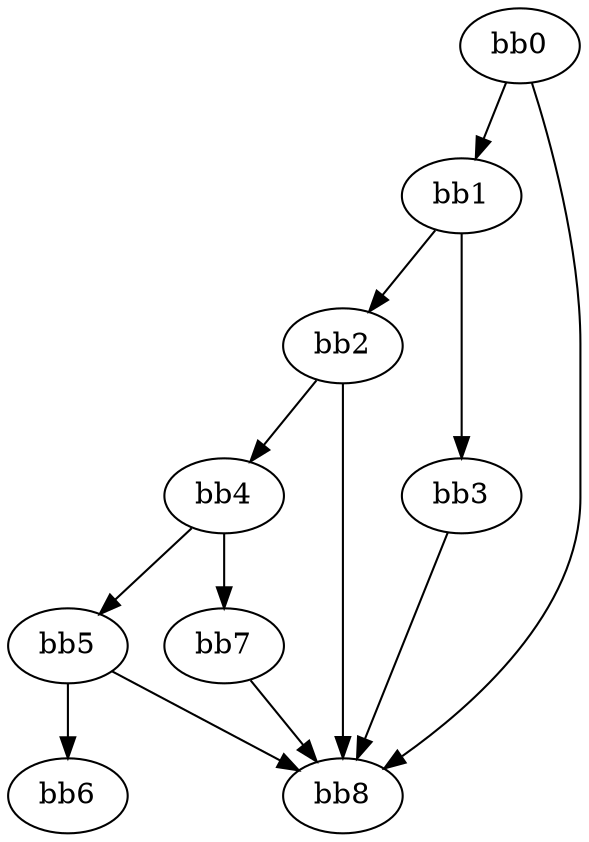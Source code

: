 digraph {
    0 [ label = "bb0\l" ]
    1 [ label = "bb1\l" ]
    2 [ label = "bb2\l" ]
    3 [ label = "bb3\l" ]
    4 [ label = "bb4\l" ]
    5 [ label = "bb5\l" ]
    6 [ label = "bb6\l" ]
    7 [ label = "bb7\l" ]
    8 [ label = "bb8\l" ]
    0 -> 1 [ ]
    0 -> 8 [ ]
    1 -> 2 [ ]
    1 -> 3 [ ]
    2 -> 4 [ ]
    2 -> 8 [ ]
    3 -> 8 [ ]
    4 -> 5 [ ]
    4 -> 7 [ ]
    5 -> 6 [ ]
    5 -> 8 [ ]
    7 -> 8 [ ]
}

